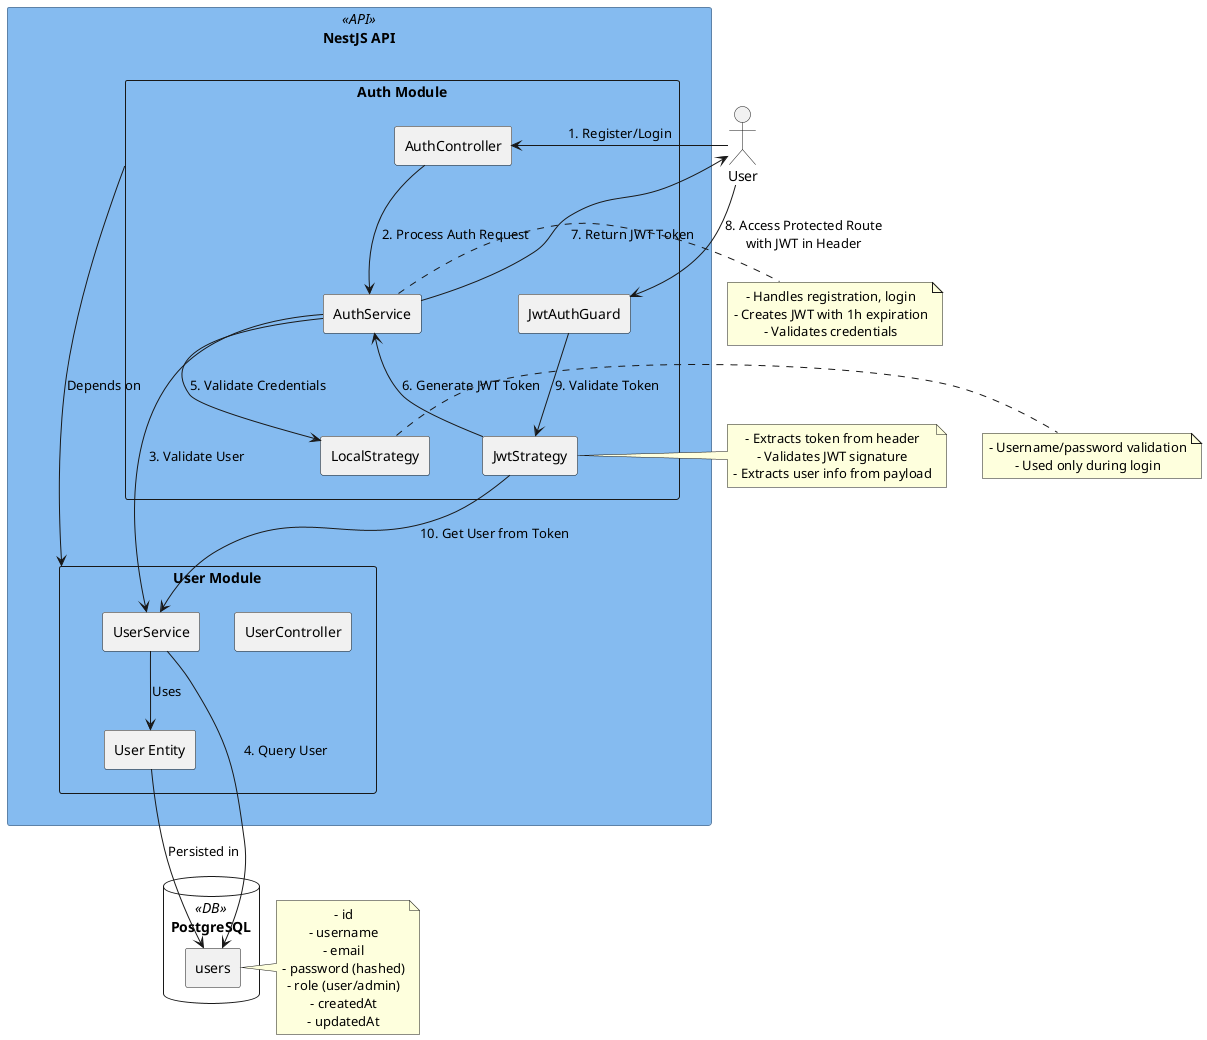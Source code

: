 @startuml Authentication Flow

' Define styles
skinparam componentStyle rectangle
skinparam defaultTextAlignment center

' Colors
!define APICOLOR #85BBF0
!define DBCOLOR #6C8EBF
!define USERCOLOR #E1D5E7

skinparam rectangle {
  BackgroundColor<<API>> APICOLOR
  BorderColor<<API>> #5D82A8
  BackgroundColor<<DB>> DBCOLOR
  BorderColor<<DB>> #5D6C7B
  BackgroundColor<<USER>> USERCOLOR
  BorderColor<<USER>> #9673A6
}

' Actors
actor "User" as user

' API Components
rectangle "NestJS API" <<API>> {
  rectangle "Auth Module" as auth_module {
    component "AuthController" as auth_controller
    component "AuthService" as auth_service
    component "JwtStrategy" as jwt_strategy
    component "LocalStrategy" as local_strategy
    component "JwtAuthGuard" as jwt_guard
  }
  
  rectangle "User Module" as user_module {
    component "UserController" as user_controller
    component "UserService" as user_service
    component "User Entity" as user_entity
  }
}

' Database
database "PostgreSQL" <<DB>> as db {
  component "users" as users_table
}

' Flow and relationships
user --> auth_controller : "1. Register/Login"
auth_controller --> auth_service : "2. Process Auth Request"
auth_service --> user_service : "3. Validate User"
user_service --> users_table : "4. Query User"
auth_service --> local_strategy : "5. Validate Credentials"
auth_service <-- jwt_strategy : "6. Generate JWT Token"
auth_service --> user : "7. Return JWT Token"

' Protected routes flow
user --> jwt_guard : "8. Access Protected Route\nwith JWT in Header"
jwt_guard --> jwt_strategy : "9. Validate Token"
jwt_strategy --> user_service : "10. Get User from Token"

' Relationships
user_service --> user_entity : "Uses"
user_entity --> users_table : "Persisted in"
auth_module --> user_module : "Depends on"

' Notes
note right of auth_service
  - Handles registration, login
  - Creates JWT with 1h expiration
  - Validates credentials
end note

note right of jwt_strategy
  - Extracts token from header
  - Validates JWT signature
  - Extracts user info from payload
end note

note right of local_strategy
  - Username/password validation
  - Used only during login
end note

note right of users_table
  - id
  - username
  - email
  - password (hashed)
  - role (user/admin)
  - createdAt
  - updatedAt
end note

@enduml
